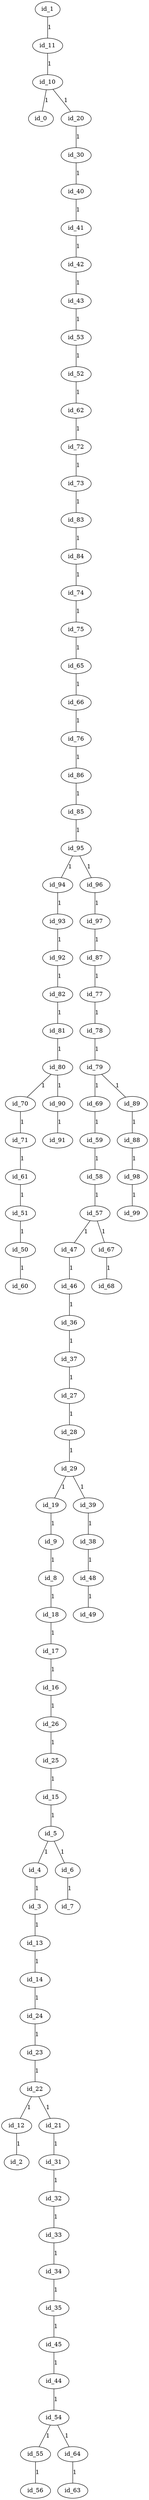 graph GR{
id_0;
id_1;
id_2;
id_3;
id_4;
id_5;
id_6;
id_7;
id_8;
id_9;
id_10;
id_11;
id_12;
id_13;
id_14;
id_15;
id_16;
id_17;
id_18;
id_19;
id_20;
id_21;
id_22;
id_23;
id_24;
id_25;
id_26;
id_27;
id_28;
id_29;
id_30;
id_31;
id_32;
id_33;
id_34;
id_35;
id_36;
id_37;
id_38;
id_39;
id_40;
id_41;
id_42;
id_43;
id_44;
id_45;
id_46;
id_47;
id_48;
id_49;
id_50;
id_51;
id_52;
id_53;
id_54;
id_55;
id_56;
id_57;
id_58;
id_59;
id_60;
id_61;
id_62;
id_63;
id_64;
id_65;
id_66;
id_67;
id_68;
id_69;
id_70;
id_71;
id_72;
id_73;
id_74;
id_75;
id_76;
id_77;
id_78;
id_79;
id_80;
id_81;
id_82;
id_83;
id_84;
id_85;
id_86;
id_87;
id_88;
id_89;
id_90;
id_91;
id_92;
id_93;
id_94;
id_95;
id_96;
id_97;
id_98;
id_99;
id_1--id_11[label=1];
id_11--id_10[label=1];
id_10--id_20[label=1];
id_20--id_30[label=1];
id_30--id_40[label=1];
id_40--id_41[label=1];
id_41--id_42[label=1];
id_42--id_43[label=1];
id_43--id_53[label=1];
id_53--id_52[label=1];
id_52--id_62[label=1];
id_62--id_72[label=1];
id_72--id_73[label=1];
id_73--id_83[label=1];
id_83--id_84[label=1];
id_84--id_74[label=1];
id_74--id_75[label=1];
id_75--id_65[label=1];
id_65--id_66[label=1];
id_66--id_76[label=1];
id_76--id_86[label=1];
id_86--id_85[label=1];
id_85--id_95[label=1];
id_95--id_94[label=1];
id_94--id_93[label=1];
id_93--id_92[label=1];
id_92--id_82[label=1];
id_82--id_81[label=1];
id_81--id_80[label=1];
id_80--id_70[label=1];
id_70--id_71[label=1];
id_71--id_61[label=1];
id_61--id_51[label=1];
id_51--id_50[label=1];
id_50--id_60[label=1];
id_80--id_90[label=1];
id_90--id_91[label=1];
id_95--id_96[label=1];
id_96--id_97[label=1];
id_97--id_87[label=1];
id_87--id_77[label=1];
id_77--id_78[label=1];
id_78--id_79[label=1];
id_79--id_89[label=1];
id_89--id_88[label=1];
id_88--id_98[label=1];
id_98--id_99[label=1];
id_79--id_69[label=1];
id_69--id_59[label=1];
id_59--id_58[label=1];
id_58--id_57[label=1];
id_57--id_67[label=1];
id_67--id_68[label=1];
id_57--id_47[label=1];
id_47--id_46[label=1];
id_46--id_36[label=1];
id_36--id_37[label=1];
id_37--id_27[label=1];
id_27--id_28[label=1];
id_28--id_29[label=1];
id_29--id_39[label=1];
id_39--id_38[label=1];
id_38--id_48[label=1];
id_48--id_49[label=1];
id_29--id_19[label=1];
id_19--id_9[label=1];
id_9--id_8[label=1];
id_8--id_18[label=1];
id_18--id_17[label=1];
id_17--id_16[label=1];
id_16--id_26[label=1];
id_26--id_25[label=1];
id_25--id_15[label=1];
id_15--id_5[label=1];
id_5--id_6[label=1];
id_6--id_7[label=1];
id_5--id_4[label=1];
id_4--id_3[label=1];
id_3--id_13[label=1];
id_13--id_14[label=1];
id_14--id_24[label=1];
id_24--id_23[label=1];
id_23--id_22[label=1];
id_22--id_21[label=1];
id_21--id_31[label=1];
id_31--id_32[label=1];
id_32--id_33[label=1];
id_33--id_34[label=1];
id_34--id_35[label=1];
id_35--id_45[label=1];
id_45--id_44[label=1];
id_44--id_54[label=1];
id_54--id_64[label=1];
id_64--id_63[label=1];
id_54--id_55[label=1];
id_55--id_56[label=1];
id_22--id_12[label=1];
id_12--id_2[label=1];
id_10--id_0[label=1];
}